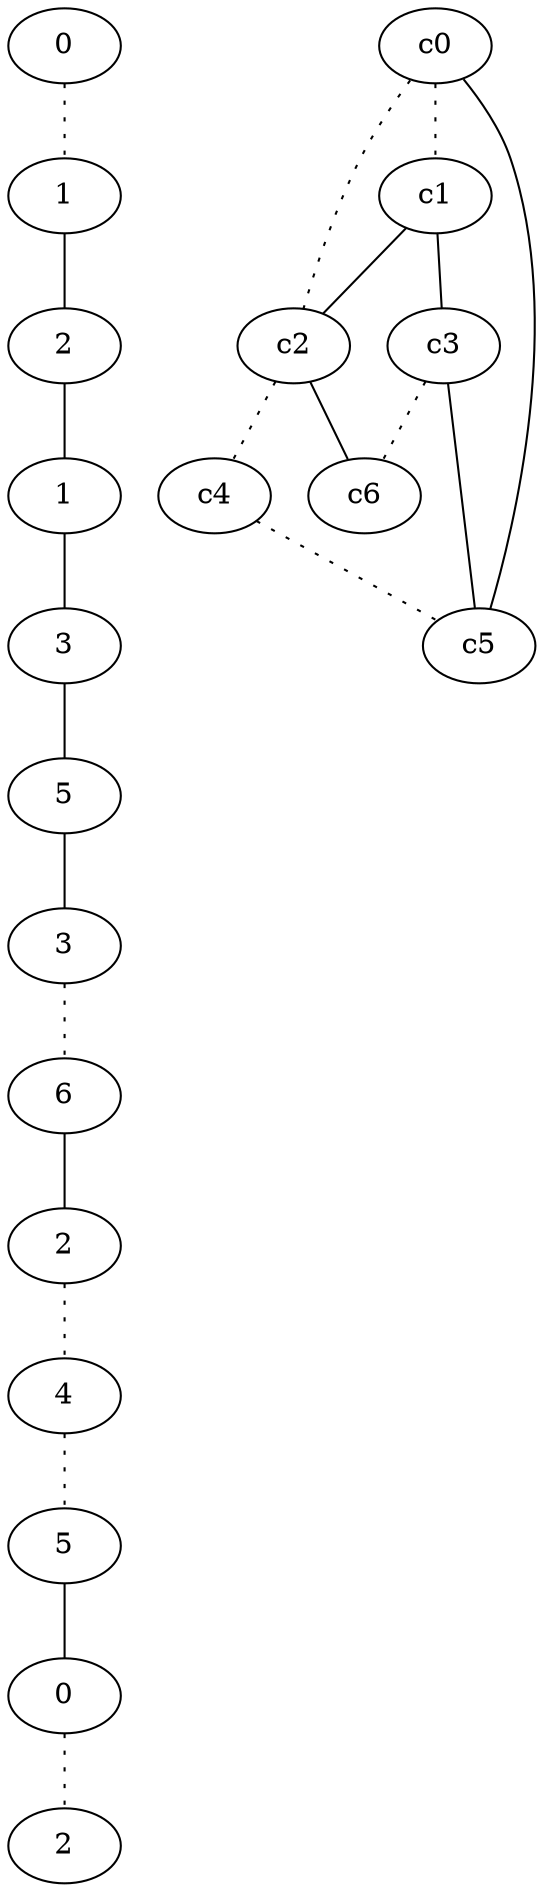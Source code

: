 graph {
a0[label=0];
a1[label=1];
a2[label=2];
a3[label=1];
a4[label=3];
a5[label=5];
a6[label=3];
a7[label=6];
a8[label=2];
a9[label=4];
a10[label=5];
a11[label=0];
a12[label=2];
a0 -- a1 [style=dotted];
a1 -- a2;
a2 -- a3;
a3 -- a4;
a4 -- a5;
a5 -- a6;
a6 -- a7 [style=dotted];
a7 -- a8;
a8 -- a9 [style=dotted];
a9 -- a10 [style=dotted];
a10 -- a11;
a11 -- a12 [style=dotted];
c0 -- c1 [style=dotted];
c0 -- c2 [style=dotted];
c0 -- c5;
c1 -- c2;
c1 -- c3;
c2 -- c4 [style=dotted];
c2 -- c6;
c3 -- c5;
c3 -- c6 [style=dotted];
c4 -- c5 [style=dotted];
}
